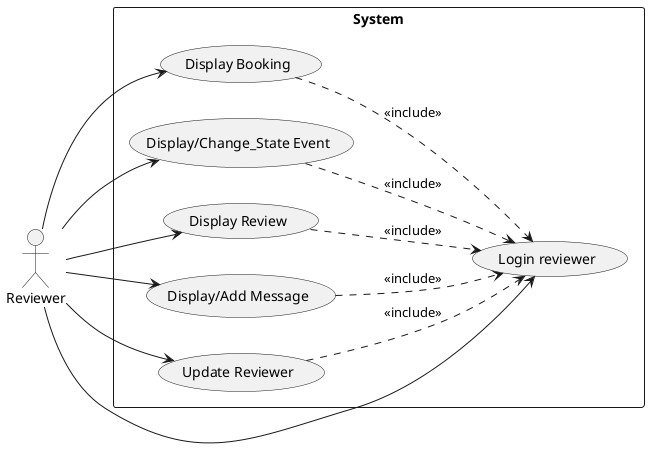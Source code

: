 @startuml
left to right direction
actor "Reviewer"

rectangle System {
    Reviewer -down-> (Login reviewer)

    ' Use Cases specifici per Reviewer
    Reviewer -down-> (Display Booking)
    Reviewer -down-> (Display/Change_State Event)
    Reviewer -down-> (Display Review)
    Reviewer -down-> (Display/Add Message)
    Reviewer -down-> (Update Reviewer)


 	' Change_State : publish : moveBackwards & moveBackward
    ' Relazioni di Include
    (Display Booking) 			 ..> 	(Login reviewer): <<include>>
    (Display/Change_State Event) ..>	(Login reviewer): <<include>>
    (Display Review)			 ..> 	(Login reviewer): <<include>>
    (Display/Add Message) 		 ..> 	(Login reviewer): <<include>>
    (Update Reviewer)			 ..> 	(Login reviewer): <<include>>
}
@enduml

